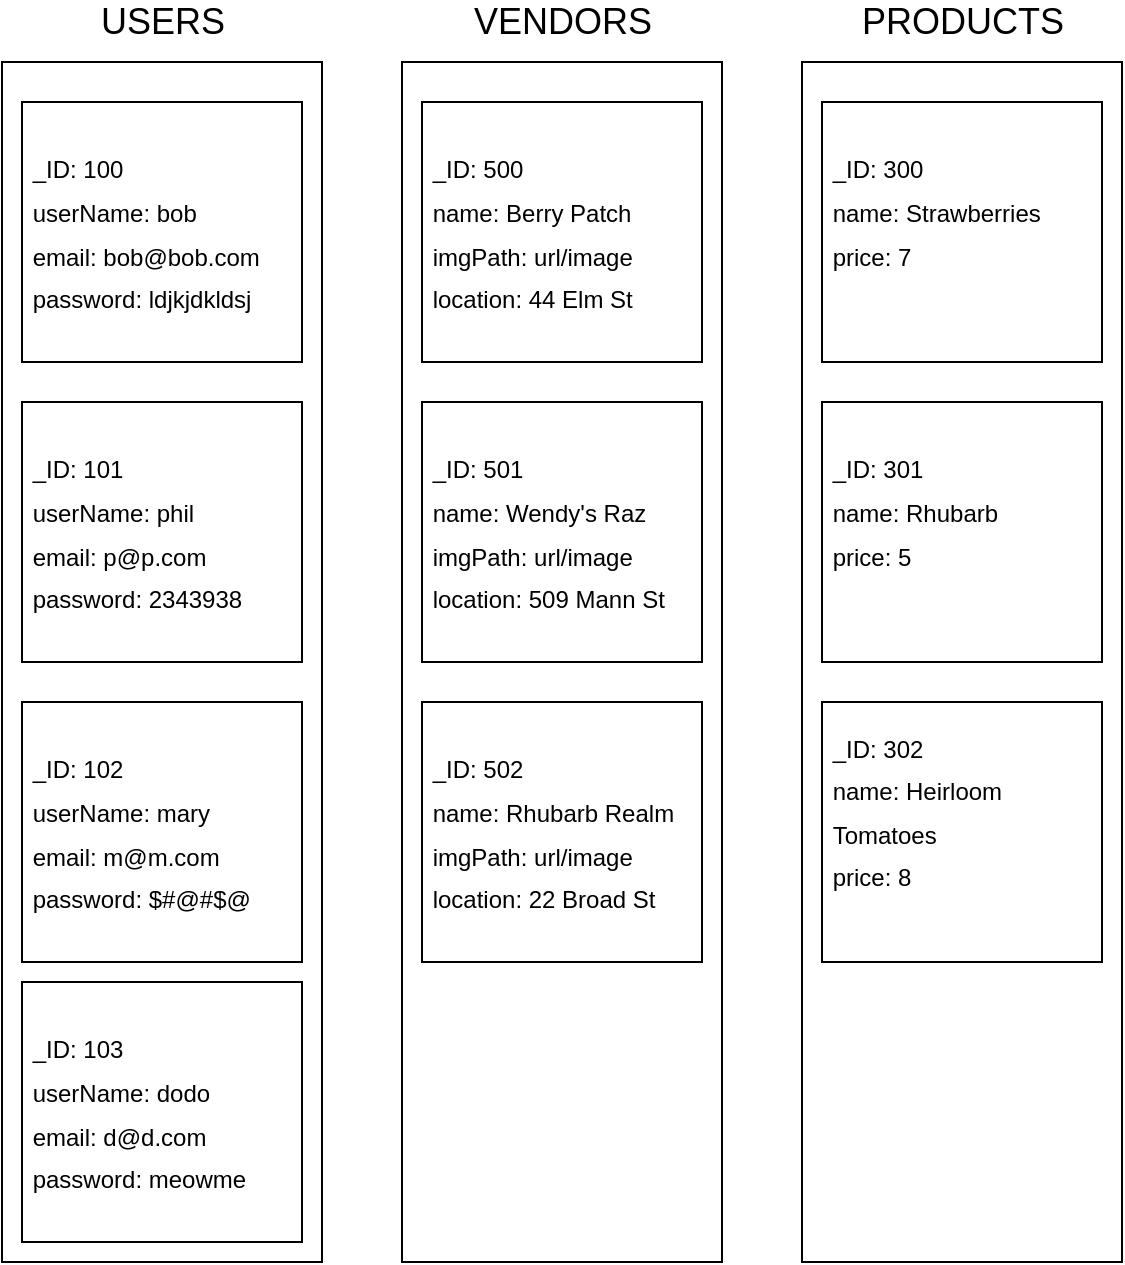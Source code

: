 <mxfile>
    <diagram id="Pg5-eGN0Gc0MUeMtcdDD" name="Page-1">
        <mxGraphModel dx="888" dy="777" grid="1" gridSize="10" guides="1" tooltips="1" connect="1" arrows="1" fold="1" page="1" pageScale="1" pageWidth="850" pageHeight="1100" math="0" shadow="0">
            <root>
                <mxCell id="0"/>
                <mxCell id="1" parent="0"/>
                <mxCell id="2" value="" style="whiteSpace=wrap;html=1;" vertex="1" parent="1">
                    <mxGeometry x="80" y="80" width="160" height="600" as="geometry"/>
                </mxCell>
                <mxCell id="3" value="&lt;font style=&quot;font-size: 18px&quot;&gt;USERS&lt;/font&gt;" style="text;html=1;align=center;verticalAlign=middle;resizable=0;points=[];autosize=1;strokeColor=none;fillColor=none;" vertex="1" parent="1">
                    <mxGeometry x="120" y="50" width="80" height="20" as="geometry"/>
                </mxCell>
                <mxCell id="4" value="" style="whiteSpace=wrap;html=1;" vertex="1" parent="1">
                    <mxGeometry x="280" y="80" width="160" height="600" as="geometry"/>
                </mxCell>
                <mxCell id="5" value="&lt;font style=&quot;font-size: 18px&quot;&gt;VENDORS&lt;/font&gt;" style="text;html=1;align=center;verticalAlign=middle;resizable=0;points=[];autosize=1;strokeColor=none;fillColor=none;" vertex="1" parent="1">
                    <mxGeometry x="310" y="50" width="100" height="20" as="geometry"/>
                </mxCell>
                <mxCell id="6" value="" style="whiteSpace=wrap;html=1;" vertex="1" parent="1">
                    <mxGeometry x="480" y="80" width="160" height="600" as="geometry"/>
                </mxCell>
                <mxCell id="7" value="&lt;font style=&quot;font-size: 18px&quot;&gt;PRODUCTS&lt;/font&gt;" style="text;html=1;align=center;verticalAlign=middle;resizable=0;points=[];autosize=1;strokeColor=none;fillColor=none;" vertex="1" parent="1">
                    <mxGeometry x="500" y="50" width="120" height="20" as="geometry"/>
                </mxCell>
                <mxCell id="8" value="&lt;font style=&quot;font-size: 12px&quot;&gt;&amp;nbsp;_ID: 100&lt;br&gt;&amp;nbsp;userName: bob&lt;br&gt;&amp;nbsp;email: bob@bob.com&lt;br&gt;&amp;nbsp;password: ldjkjdkldsj&lt;br&gt;&lt;/font&gt;" style="whiteSpace=wrap;html=1;fontSize=18;align=left;" vertex="1" parent="1">
                    <mxGeometry x="90" y="100" width="140" height="130" as="geometry"/>
                </mxCell>
                <mxCell id="9" value="&lt;font style=&quot;font-size: 12px&quot;&gt;&amp;nbsp;_ID: 101&lt;br&gt;&amp;nbsp;userName: phil&lt;br&gt;&amp;nbsp;email: p@p.com&lt;br&gt;&amp;nbsp;password: 2343938&lt;br&gt;&lt;/font&gt;" style="whiteSpace=wrap;html=1;fontSize=18;align=left;" vertex="1" parent="1">
                    <mxGeometry x="90" y="250" width="140" height="130" as="geometry"/>
                </mxCell>
                <mxCell id="10" value="&lt;font style=&quot;font-size: 12px&quot;&gt;&amp;nbsp;_ID: 102&lt;br&gt;&amp;nbsp;userName: mary&lt;br&gt;&amp;nbsp;email: m@m.com&lt;br&gt;&amp;nbsp;password: $#@#$@&lt;br&gt;&lt;/font&gt;" style="whiteSpace=wrap;html=1;fontSize=18;align=left;" vertex="1" parent="1">
                    <mxGeometry x="90" y="400" width="140" height="130" as="geometry"/>
                </mxCell>
                <mxCell id="11" value="&lt;font style=&quot;font-size: 12px&quot;&gt;&amp;nbsp;_ID: 500&lt;br&gt;&amp;nbsp;name: Berry Patch&lt;br&gt;&amp;nbsp;imgPath: url/image&lt;br&gt;&amp;nbsp;location: 44 Elm St&lt;br&gt;&lt;/font&gt;" style="whiteSpace=wrap;html=1;fontSize=18;align=left;" vertex="1" parent="1">
                    <mxGeometry x="290" y="100" width="140" height="130" as="geometry"/>
                </mxCell>
                <mxCell id="12" value="&lt;font style=&quot;font-size: 12px&quot;&gt;&amp;nbsp;_ID: 501&lt;br&gt;&amp;nbsp;name: Wendy's Raz&lt;br&gt;&amp;nbsp;imgPath: url/image&lt;br&gt;&amp;nbsp;location: 509 Mann St&lt;br&gt;&lt;/font&gt;" style="whiteSpace=wrap;html=1;fontSize=18;align=left;" vertex="1" parent="1">
                    <mxGeometry x="290" y="250" width="140" height="130" as="geometry"/>
                </mxCell>
                <mxCell id="13" value="&lt;font style=&quot;font-size: 12px&quot;&gt;&amp;nbsp;_ID: 502&lt;br&gt;&amp;nbsp;name: Rhubarb Realm&lt;br&gt;&amp;nbsp;imgPath: url/image&lt;br&gt;&amp;nbsp;location: 22 Broad St&lt;br&gt;&lt;/font&gt;" style="whiteSpace=wrap;html=1;fontSize=18;align=left;" vertex="1" parent="1">
                    <mxGeometry x="290" y="400" width="140" height="130" as="geometry"/>
                </mxCell>
                <mxCell id="14" value="&lt;font style=&quot;font-size: 12px&quot;&gt;&amp;nbsp;_ID: 103&lt;br&gt;&amp;nbsp;userName: dodo&lt;br&gt;&amp;nbsp;email: d@d.com&lt;br&gt;&amp;nbsp;password: meowme&lt;br&gt;&lt;/font&gt;" style="whiteSpace=wrap;html=1;fontSize=18;align=left;" vertex="1" parent="1">
                    <mxGeometry x="90" y="540" width="140" height="130" as="geometry"/>
                </mxCell>
                <mxCell id="15" value="&lt;font style=&quot;font-size: 12px&quot;&gt;&amp;nbsp;_ID: 300&lt;br&gt;&amp;nbsp;name: Strawberries&lt;br&gt;&amp;nbsp;price: 7&lt;br&gt;&lt;br&gt;&lt;/font&gt;" style="whiteSpace=wrap;html=1;fontSize=18;align=left;" vertex="1" parent="1">
                    <mxGeometry x="490" y="100" width="140" height="130" as="geometry"/>
                </mxCell>
                <mxCell id="16" value="&lt;font style=&quot;font-size: 12px&quot;&gt;&amp;nbsp;_ID: 301&lt;br&gt;&amp;nbsp;name: Rhubarb&lt;br&gt;&amp;nbsp;price: 5&lt;br&gt;&lt;br&gt;&lt;/font&gt;" style="whiteSpace=wrap;html=1;fontSize=18;align=left;" vertex="1" parent="1">
                    <mxGeometry x="490" y="250" width="140" height="130" as="geometry"/>
                </mxCell>
                <mxCell id="17" value="&lt;font style=&quot;font-size: 12px&quot;&gt;&amp;nbsp;_ID: 302&lt;br&gt;&amp;nbsp;name: Heirloom&amp;nbsp; &amp;nbsp;Tomatoes&lt;br&gt;&amp;nbsp;price: 8&lt;br&gt;&lt;br&gt;&lt;/font&gt;" style="whiteSpace=wrap;html=1;fontSize=18;align=left;" vertex="1" parent="1">
                    <mxGeometry x="490" y="400" width="140" height="130" as="geometry"/>
                </mxCell>
            </root>
        </mxGraphModel>
    </diagram>
</mxfile>